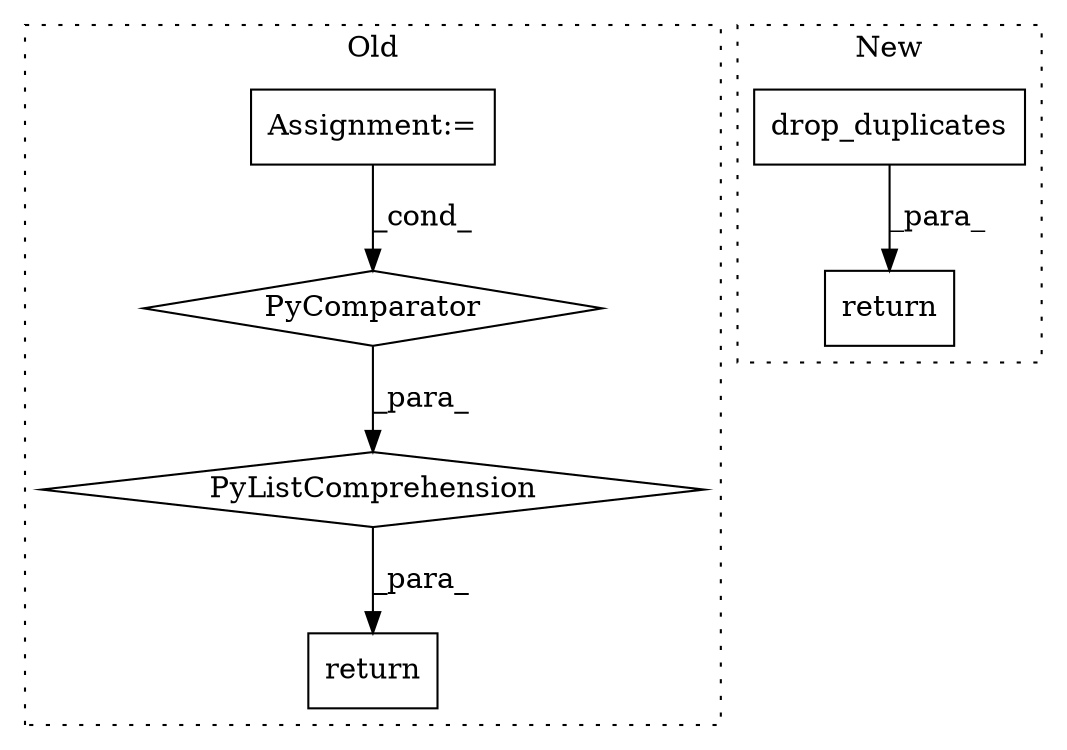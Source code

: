 digraph G {
subgraph cluster0 {
1 [label="return" a="41" s="8661" l="22" shape="box"];
4 [label="Assignment:=" a="7" s="8757" l="25" shape="box"];
5 [label="PyListComprehension" a="109" s="8683" l="107" shape="diamond"];
6 [label="PyComparator" a="113" s="8757" l="25" shape="diamond"];
label = "Old";
style="dotted";
}
subgraph cluster1 {
2 [label="drop_duplicates" a="32" s="8695,8738" l="16,1" shape="box"];
3 [label="return" a="41" s="8931" l="7" shape="box"];
label = "New";
style="dotted";
}
2 -> 3 [label="_para_"];
4 -> 6 [label="_cond_"];
5 -> 1 [label="_para_"];
6 -> 5 [label="_para_"];
}